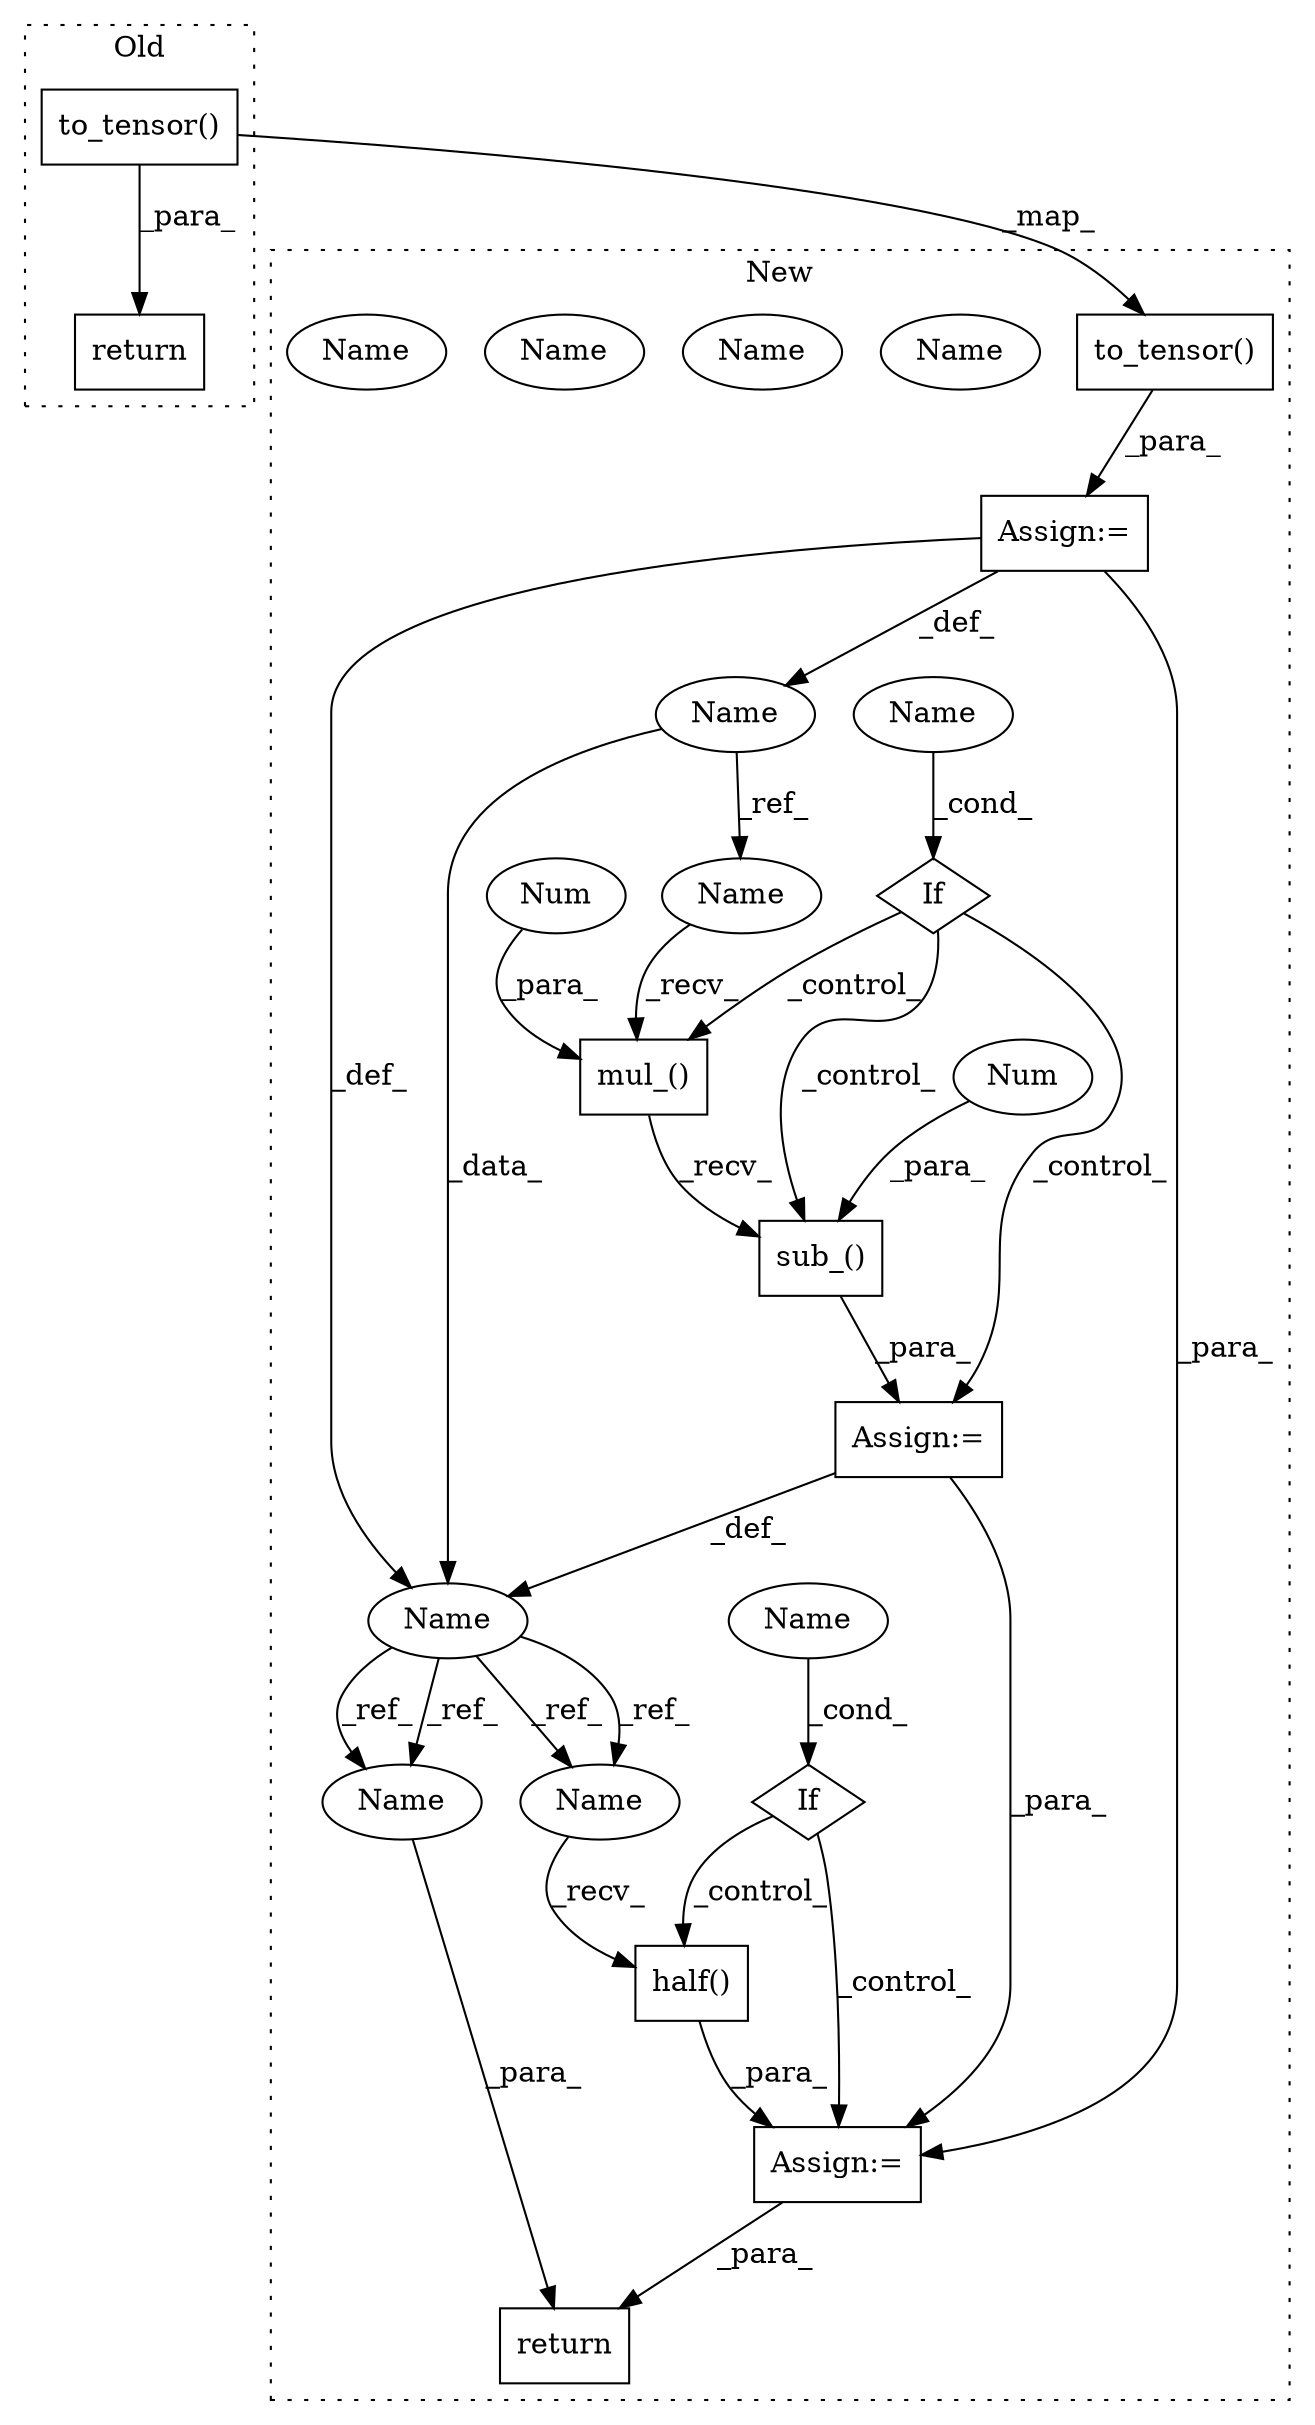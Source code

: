 digraph G {
subgraph cluster0 {
1 [label="return" a="93" s="2159" l="7" shape="box"];
5 [label="to_tensor()" a="75" s="2166,2183" l="12,1" shape="box"];
label = "Old";
style="dotted";
}
subgraph cluster1 {
2 [label="sub_()" a="75" s="2547,2572" l="22,1" shape="box"];
3 [label="Assign:=" a="68" s="2544" l="3" shape="box"];
4 [label="to_tensor()" a="75" s="2492,2509" l="12,1" shape="box"];
6 [label="If" a="96" s="2515" l="3" shape="diamond"];
7 [label="half()" a="75" s="2604" l="13" shape="box"];
8 [label="Name" a="87" s="2483" l="6" shape="ellipse"];
9 [label="mul_()" a="75" s="2547,2562" l="12,1" shape="box"];
10 [label="If" a="96" s="2578" l="3" shape="diamond"];
11 [label="Name" a="87" s="2518" l="10" shape="ellipse"];
12 [label="Name" a="87" s="2581" l="4" shape="ellipse"];
13 [label="Name" a="87" s="2538" l="6" shape="ellipse"];
14 [label="return" a="93" s="2623" l="7" shape="box"];
15 [label="Num" a="76" s="2559" l="3" shape="ellipse"];
16 [label="Num" a="76" s="2569" l="3" shape="ellipse"];
17 [label="Assign:=" a="68" s="2601" l="3" shape="box"];
18 [label="Assign:=" a="68" s="2489" l="3" shape="box"];
19 [label="Name" a="87" s="2581" l="4" shape="ellipse"];
20 [label="Name" a="87" s="2604" l="6" shape="ellipse"];
21 [label="Name" a="87" s="2547" l="6" shape="ellipse"];
22 [label="Name" a="87" s="2630" l="6" shape="ellipse"];
23 [label="Name" a="87" s="2604" l="6" shape="ellipse"];
24 [label="Name" a="87" s="2630" l="6" shape="ellipse"];
25 [label="Name" a="87" s="2518" l="10" shape="ellipse"];
label = "New";
style="dotted";
}
2 -> 3 [label="_para_"];
3 -> 13 [label="_def_"];
3 -> 17 [label="_para_"];
4 -> 18 [label="_para_"];
5 -> 1 [label="_para_"];
5 -> 4 [label="_map_"];
6 -> 2 [label="_control_"];
6 -> 3 [label="_control_"];
6 -> 9 [label="_control_"];
7 -> 17 [label="_para_"];
8 -> 21 [label="_ref_"];
8 -> 13 [label="_data_"];
9 -> 2 [label="_recv_"];
10 -> 7 [label="_control_"];
10 -> 17 [label="_control_"];
13 -> 24 [label="_ref_"];
13 -> 24 [label="_ref_"];
13 -> 23 [label="_ref_"];
13 -> 23 [label="_ref_"];
15 -> 9 [label="_para_"];
16 -> 2 [label="_para_"];
17 -> 14 [label="_para_"];
18 -> 8 [label="_def_"];
18 -> 13 [label="_def_"];
18 -> 17 [label="_para_"];
19 -> 10 [label="_cond_"];
21 -> 9 [label="_recv_"];
23 -> 7 [label="_recv_"];
24 -> 14 [label="_para_"];
25 -> 6 [label="_cond_"];
}